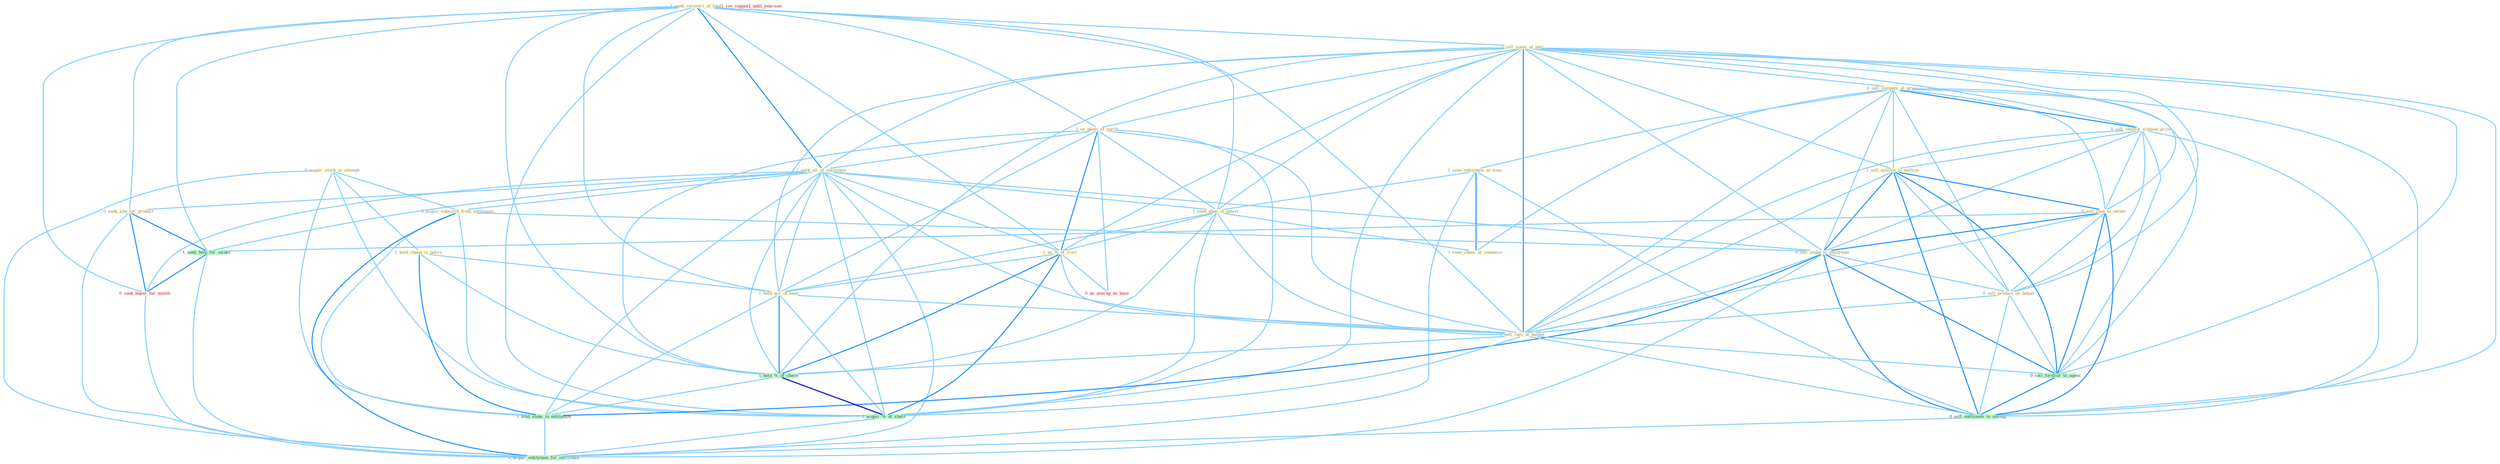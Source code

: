Graph G{ 
    node
    [shape=polygon,style=filled,width=.5,height=.06,color="#BDFCC9",fixedsize=true,fontsize=4,
    fontcolor="#2f4f4f"];
    {node
    [color="#ffffe0", fontcolor="#8b7d6b"] "0_acquir_stock_in_attempt " "1_seek_recoveri_of_fund " "1_sell_some_of_unit " "1_us_photo_of_porch " "1_hold_chang_in_polici " "1_seek_all_of_entitynam " "0_sell_compani_at_price " "0_sell_institut_without_price " "1_seen_entitynam_at_time " "1_sell_million_to_million " "0_seek_site_for_product " "0_sell_loan_to_owner " "1_seen_abus_of_power " "1_us_%_of_ivori " "0_acquir_subscrib_from_entitynam " "1_hold_acr_of_land " "0_sell_stake_to_entitynam " "1_seen_chanc_at_commiss " "0_sell_product_on_behalf " "1_sell_valu_of_basket "}
{node [color="#fff0f5", fontcolor="#b22222"] "0_seek_buyer_for_month " "1_see_support_until_yearnum " "0_us_averag_as_base "}
edge [color="#B0E2FF"];

	"0_acquir_stock_in_attempt " -- "1_hold_chang_in_polici " [w="1", color="#87cefa" ];
	"0_acquir_stock_in_attempt " -- "0_acquir_subscrib_from_entitynam " [w="1", color="#87cefa" ];
	"0_acquir_stock_in_attempt " -- "1_hold_stake_in_entitynam " [w="1", color="#87cefa" ];
	"0_acquir_stock_in_attempt " -- "1_acquir_%_of_share " [w="1", color="#87cefa" ];
	"0_acquir_stock_in_attempt " -- "0_acquir_entitynam_for_entitynam " [w="1", color="#87cefa" ];
	"1_seek_recoveri_of_fund " -- "1_sell_some_of_unit " [w="1", color="#87cefa" ];
	"1_seek_recoveri_of_fund " -- "1_us_photo_of_porch " [w="1", color="#87cefa" ];
	"1_seek_recoveri_of_fund " -- "1_seek_all_of_entitynam " [w="2", color="#1e90ff" , len=0.8];
	"1_seek_recoveri_of_fund " -- "0_seek_site_for_product " [w="1", color="#87cefa" ];
	"1_seek_recoveri_of_fund " -- "1_seen_abus_of_power " [w="1", color="#87cefa" ];
	"1_seek_recoveri_of_fund " -- "1_us_%_of_ivori " [w="1", color="#87cefa" ];
	"1_seek_recoveri_of_fund " -- "1_hold_acr_of_land " [w="1", color="#87cefa" ];
	"1_seek_recoveri_of_fund " -- "1_sell_valu_of_basket " [w="1", color="#87cefa" ];
	"1_seek_recoveri_of_fund " -- "1_hold_%_of_share " [w="1", color="#87cefa" ];
	"1_seek_recoveri_of_fund " -- "1_seek_help_for_owner " [w="1", color="#87cefa" ];
	"1_seek_recoveri_of_fund " -- "0_seek_buyer_for_month " [w="1", color="#87cefa" ];
	"1_seek_recoveri_of_fund " -- "1_acquir_%_of_share " [w="1", color="#87cefa" ];
	"1_sell_some_of_unit " -- "1_us_photo_of_porch " [w="1", color="#87cefa" ];
	"1_sell_some_of_unit " -- "1_seek_all_of_entitynam " [w="1", color="#87cefa" ];
	"1_sell_some_of_unit " -- "0_sell_compani_at_price " [w="1", color="#87cefa" ];
	"1_sell_some_of_unit " -- "0_sell_institut_without_price " [w="1", color="#87cefa" ];
	"1_sell_some_of_unit " -- "1_sell_million_to_million " [w="1", color="#87cefa" ];
	"1_sell_some_of_unit " -- "0_sell_loan_to_owner " [w="1", color="#87cefa" ];
	"1_sell_some_of_unit " -- "1_seen_abus_of_power " [w="1", color="#87cefa" ];
	"1_sell_some_of_unit " -- "1_us_%_of_ivori " [w="1", color="#87cefa" ];
	"1_sell_some_of_unit " -- "1_hold_acr_of_land " [w="1", color="#87cefa" ];
	"1_sell_some_of_unit " -- "0_sell_stake_to_entitynam " [w="1", color="#87cefa" ];
	"1_sell_some_of_unit " -- "0_sell_product_on_behalf " [w="1", color="#87cefa" ];
	"1_sell_some_of_unit " -- "1_sell_valu_of_basket " [w="2", color="#1e90ff" , len=0.8];
	"1_sell_some_of_unit " -- "1_hold_%_of_share " [w="1", color="#87cefa" ];
	"1_sell_some_of_unit " -- "1_acquir_%_of_share " [w="1", color="#87cefa" ];
	"1_sell_some_of_unit " -- "0_sell_furnitur_to_agenc " [w="1", color="#87cefa" ];
	"1_sell_some_of_unit " -- "0_sell_entitynam_to_manag " [w="1", color="#87cefa" ];
	"1_us_photo_of_porch " -- "1_seek_all_of_entitynam " [w="1", color="#87cefa" ];
	"1_us_photo_of_porch " -- "1_seen_abus_of_power " [w="1", color="#87cefa" ];
	"1_us_photo_of_porch " -- "1_us_%_of_ivori " [w="2", color="#1e90ff" , len=0.8];
	"1_us_photo_of_porch " -- "1_hold_acr_of_land " [w="1", color="#87cefa" ];
	"1_us_photo_of_porch " -- "1_sell_valu_of_basket " [w="1", color="#87cefa" ];
	"1_us_photo_of_porch " -- "1_hold_%_of_share " [w="1", color="#87cefa" ];
	"1_us_photo_of_porch " -- "1_acquir_%_of_share " [w="1", color="#87cefa" ];
	"1_us_photo_of_porch " -- "0_us_averag_as_base " [w="1", color="#87cefa" ];
	"1_hold_chang_in_polici " -- "1_hold_acr_of_land " [w="1", color="#87cefa" ];
	"1_hold_chang_in_polici " -- "1_hold_%_of_share " [w="1", color="#87cefa" ];
	"1_hold_chang_in_polici " -- "1_hold_stake_in_entitynam " [w="2", color="#1e90ff" , len=0.8];
	"1_seek_all_of_entitynam " -- "0_seek_site_for_product " [w="1", color="#87cefa" ];
	"1_seek_all_of_entitynam " -- "1_seen_abus_of_power " [w="1", color="#87cefa" ];
	"1_seek_all_of_entitynam " -- "1_us_%_of_ivori " [w="1", color="#87cefa" ];
	"1_seek_all_of_entitynam " -- "0_acquir_subscrib_from_entitynam " [w="1", color="#87cefa" ];
	"1_seek_all_of_entitynam " -- "1_hold_acr_of_land " [w="1", color="#87cefa" ];
	"1_seek_all_of_entitynam " -- "0_sell_stake_to_entitynam " [w="1", color="#87cefa" ];
	"1_seek_all_of_entitynam " -- "1_sell_valu_of_basket " [w="1", color="#87cefa" ];
	"1_seek_all_of_entitynam " -- "1_hold_%_of_share " [w="1", color="#87cefa" ];
	"1_seek_all_of_entitynam " -- "1_hold_stake_in_entitynam " [w="1", color="#87cefa" ];
	"1_seek_all_of_entitynam " -- "1_seek_help_for_owner " [w="1", color="#87cefa" ];
	"1_seek_all_of_entitynam " -- "0_seek_buyer_for_month " [w="1", color="#87cefa" ];
	"1_seek_all_of_entitynam " -- "1_acquir_%_of_share " [w="1", color="#87cefa" ];
	"1_seek_all_of_entitynam " -- "0_acquir_entitynam_for_entitynam " [w="1", color="#87cefa" ];
	"0_sell_compani_at_price " -- "0_sell_institut_without_price " [w="2", color="#1e90ff" , len=0.8];
	"0_sell_compani_at_price " -- "1_seen_entitynam_at_time " [w="1", color="#87cefa" ];
	"0_sell_compani_at_price " -- "1_sell_million_to_million " [w="1", color="#87cefa" ];
	"0_sell_compani_at_price " -- "0_sell_loan_to_owner " [w="1", color="#87cefa" ];
	"0_sell_compani_at_price " -- "0_sell_stake_to_entitynam " [w="1", color="#87cefa" ];
	"0_sell_compani_at_price " -- "1_seen_chanc_at_commiss " [w="1", color="#87cefa" ];
	"0_sell_compani_at_price " -- "0_sell_product_on_behalf " [w="1", color="#87cefa" ];
	"0_sell_compani_at_price " -- "1_sell_valu_of_basket " [w="1", color="#87cefa" ];
	"0_sell_compani_at_price " -- "0_sell_furnitur_to_agenc " [w="1", color="#87cefa" ];
	"0_sell_compani_at_price " -- "0_sell_entitynam_to_manag " [w="1", color="#87cefa" ];
	"0_sell_institut_without_price " -- "1_sell_million_to_million " [w="1", color="#87cefa" ];
	"0_sell_institut_without_price " -- "0_sell_loan_to_owner " [w="1", color="#87cefa" ];
	"0_sell_institut_without_price " -- "0_sell_stake_to_entitynam " [w="1", color="#87cefa" ];
	"0_sell_institut_without_price " -- "0_sell_product_on_behalf " [w="1", color="#87cefa" ];
	"0_sell_institut_without_price " -- "1_sell_valu_of_basket " [w="1", color="#87cefa" ];
	"0_sell_institut_without_price " -- "0_sell_furnitur_to_agenc " [w="1", color="#87cefa" ];
	"0_sell_institut_without_price " -- "0_sell_entitynam_to_manag " [w="1", color="#87cefa" ];
	"1_seen_entitynam_at_time " -- "1_seen_abus_of_power " [w="1", color="#87cefa" ];
	"1_seen_entitynam_at_time " -- "1_seen_chanc_at_commiss " [w="2", color="#1e90ff" , len=0.8];
	"1_seen_entitynam_at_time " -- "0_sell_entitynam_to_manag " [w="1", color="#87cefa" ];
	"1_seen_entitynam_at_time " -- "0_acquir_entitynam_for_entitynam " [w="1", color="#87cefa" ];
	"1_sell_million_to_million " -- "0_sell_loan_to_owner " [w="2", color="#1e90ff" , len=0.8];
	"1_sell_million_to_million " -- "0_sell_stake_to_entitynam " [w="2", color="#1e90ff" , len=0.8];
	"1_sell_million_to_million " -- "0_sell_product_on_behalf " [w="1", color="#87cefa" ];
	"1_sell_million_to_million " -- "1_sell_valu_of_basket " [w="1", color="#87cefa" ];
	"1_sell_million_to_million " -- "0_sell_furnitur_to_agenc " [w="2", color="#1e90ff" , len=0.8];
	"1_sell_million_to_million " -- "0_sell_entitynam_to_manag " [w="2", color="#1e90ff" , len=0.8];
	"0_seek_site_for_product " -- "1_seek_help_for_owner " [w="2", color="#1e90ff" , len=0.8];
	"0_seek_site_for_product " -- "0_seek_buyer_for_month " [w="2", color="#1e90ff" , len=0.8];
	"0_seek_site_for_product " -- "0_acquir_entitynam_for_entitynam " [w="1", color="#87cefa" ];
	"0_sell_loan_to_owner " -- "0_sell_stake_to_entitynam " [w="2", color="#1e90ff" , len=0.8];
	"0_sell_loan_to_owner " -- "0_sell_product_on_behalf " [w="1", color="#87cefa" ];
	"0_sell_loan_to_owner " -- "1_sell_valu_of_basket " [w="1", color="#87cefa" ];
	"0_sell_loan_to_owner " -- "1_seek_help_for_owner " [w="1", color="#87cefa" ];
	"0_sell_loan_to_owner " -- "0_sell_furnitur_to_agenc " [w="2", color="#1e90ff" , len=0.8];
	"0_sell_loan_to_owner " -- "0_sell_entitynam_to_manag " [w="2", color="#1e90ff" , len=0.8];
	"1_seen_abus_of_power " -- "1_us_%_of_ivori " [w="1", color="#87cefa" ];
	"1_seen_abus_of_power " -- "1_hold_acr_of_land " [w="1", color="#87cefa" ];
	"1_seen_abus_of_power " -- "1_seen_chanc_at_commiss " [w="1", color="#87cefa" ];
	"1_seen_abus_of_power " -- "1_sell_valu_of_basket " [w="1", color="#87cefa" ];
	"1_seen_abus_of_power " -- "1_hold_%_of_share " [w="1", color="#87cefa" ];
	"1_seen_abus_of_power " -- "1_acquir_%_of_share " [w="1", color="#87cefa" ];
	"1_us_%_of_ivori " -- "1_hold_acr_of_land " [w="1", color="#87cefa" ];
	"1_us_%_of_ivori " -- "1_sell_valu_of_basket " [w="1", color="#87cefa" ];
	"1_us_%_of_ivori " -- "1_hold_%_of_share " [w="2", color="#1e90ff" , len=0.8];
	"1_us_%_of_ivori " -- "1_acquir_%_of_share " [w="2", color="#1e90ff" , len=0.8];
	"1_us_%_of_ivori " -- "0_us_averag_as_base " [w="1", color="#87cefa" ];
	"0_acquir_subscrib_from_entitynam " -- "0_sell_stake_to_entitynam " [w="1", color="#87cefa" ];
	"0_acquir_subscrib_from_entitynam " -- "1_hold_stake_in_entitynam " [w="1", color="#87cefa" ];
	"0_acquir_subscrib_from_entitynam " -- "1_acquir_%_of_share " [w="1", color="#87cefa" ];
	"0_acquir_subscrib_from_entitynam " -- "0_acquir_entitynam_for_entitynam " [w="2", color="#1e90ff" , len=0.8];
	"1_hold_acr_of_land " -- "1_sell_valu_of_basket " [w="1", color="#87cefa" ];
	"1_hold_acr_of_land " -- "1_hold_%_of_share " [w="2", color="#1e90ff" , len=0.8];
	"1_hold_acr_of_land " -- "1_hold_stake_in_entitynam " [w="1", color="#87cefa" ];
	"1_hold_acr_of_land " -- "1_acquir_%_of_share " [w="1", color="#87cefa" ];
	"0_sell_stake_to_entitynam " -- "0_sell_product_on_behalf " [w="1", color="#87cefa" ];
	"0_sell_stake_to_entitynam " -- "1_sell_valu_of_basket " [w="1", color="#87cefa" ];
	"0_sell_stake_to_entitynam " -- "1_hold_stake_in_entitynam " [w="2", color="#1e90ff" , len=0.8];
	"0_sell_stake_to_entitynam " -- "0_sell_furnitur_to_agenc " [w="2", color="#1e90ff" , len=0.8];
	"0_sell_stake_to_entitynam " -- "0_sell_entitynam_to_manag " [w="2", color="#1e90ff" , len=0.8];
	"0_sell_stake_to_entitynam " -- "0_acquir_entitynam_for_entitynam " [w="1", color="#87cefa" ];
	"0_sell_product_on_behalf " -- "1_sell_valu_of_basket " [w="1", color="#87cefa" ];
	"0_sell_product_on_behalf " -- "0_sell_furnitur_to_agenc " [w="1", color="#87cefa" ];
	"0_sell_product_on_behalf " -- "0_sell_entitynam_to_manag " [w="1", color="#87cefa" ];
	"1_sell_valu_of_basket " -- "1_hold_%_of_share " [w="1", color="#87cefa" ];
	"1_sell_valu_of_basket " -- "1_acquir_%_of_share " [w="1", color="#87cefa" ];
	"1_sell_valu_of_basket " -- "0_sell_furnitur_to_agenc " [w="1", color="#87cefa" ];
	"1_sell_valu_of_basket " -- "0_sell_entitynam_to_manag " [w="1", color="#87cefa" ];
	"1_hold_%_of_share " -- "1_hold_stake_in_entitynam " [w="1", color="#87cefa" ];
	"1_hold_%_of_share " -- "1_acquir_%_of_share " [w="3", color="#0000cd" , len=0.6];
	"1_hold_stake_in_entitynam " -- "0_acquir_entitynam_for_entitynam " [w="1", color="#87cefa" ];
	"1_seek_help_for_owner " -- "0_seek_buyer_for_month " [w="2", color="#1e90ff" , len=0.8];
	"1_seek_help_for_owner " -- "0_acquir_entitynam_for_entitynam " [w="1", color="#87cefa" ];
	"0_seek_buyer_for_month " -- "0_acquir_entitynam_for_entitynam " [w="1", color="#87cefa" ];
	"1_acquir_%_of_share " -- "0_acquir_entitynam_for_entitynam " [w="1", color="#87cefa" ];
	"0_sell_furnitur_to_agenc " -- "0_sell_entitynam_to_manag " [w="2", color="#1e90ff" , len=0.8];
	"0_sell_entitynam_to_manag " -- "0_acquir_entitynam_for_entitynam " [w="1", color="#87cefa" ];
}